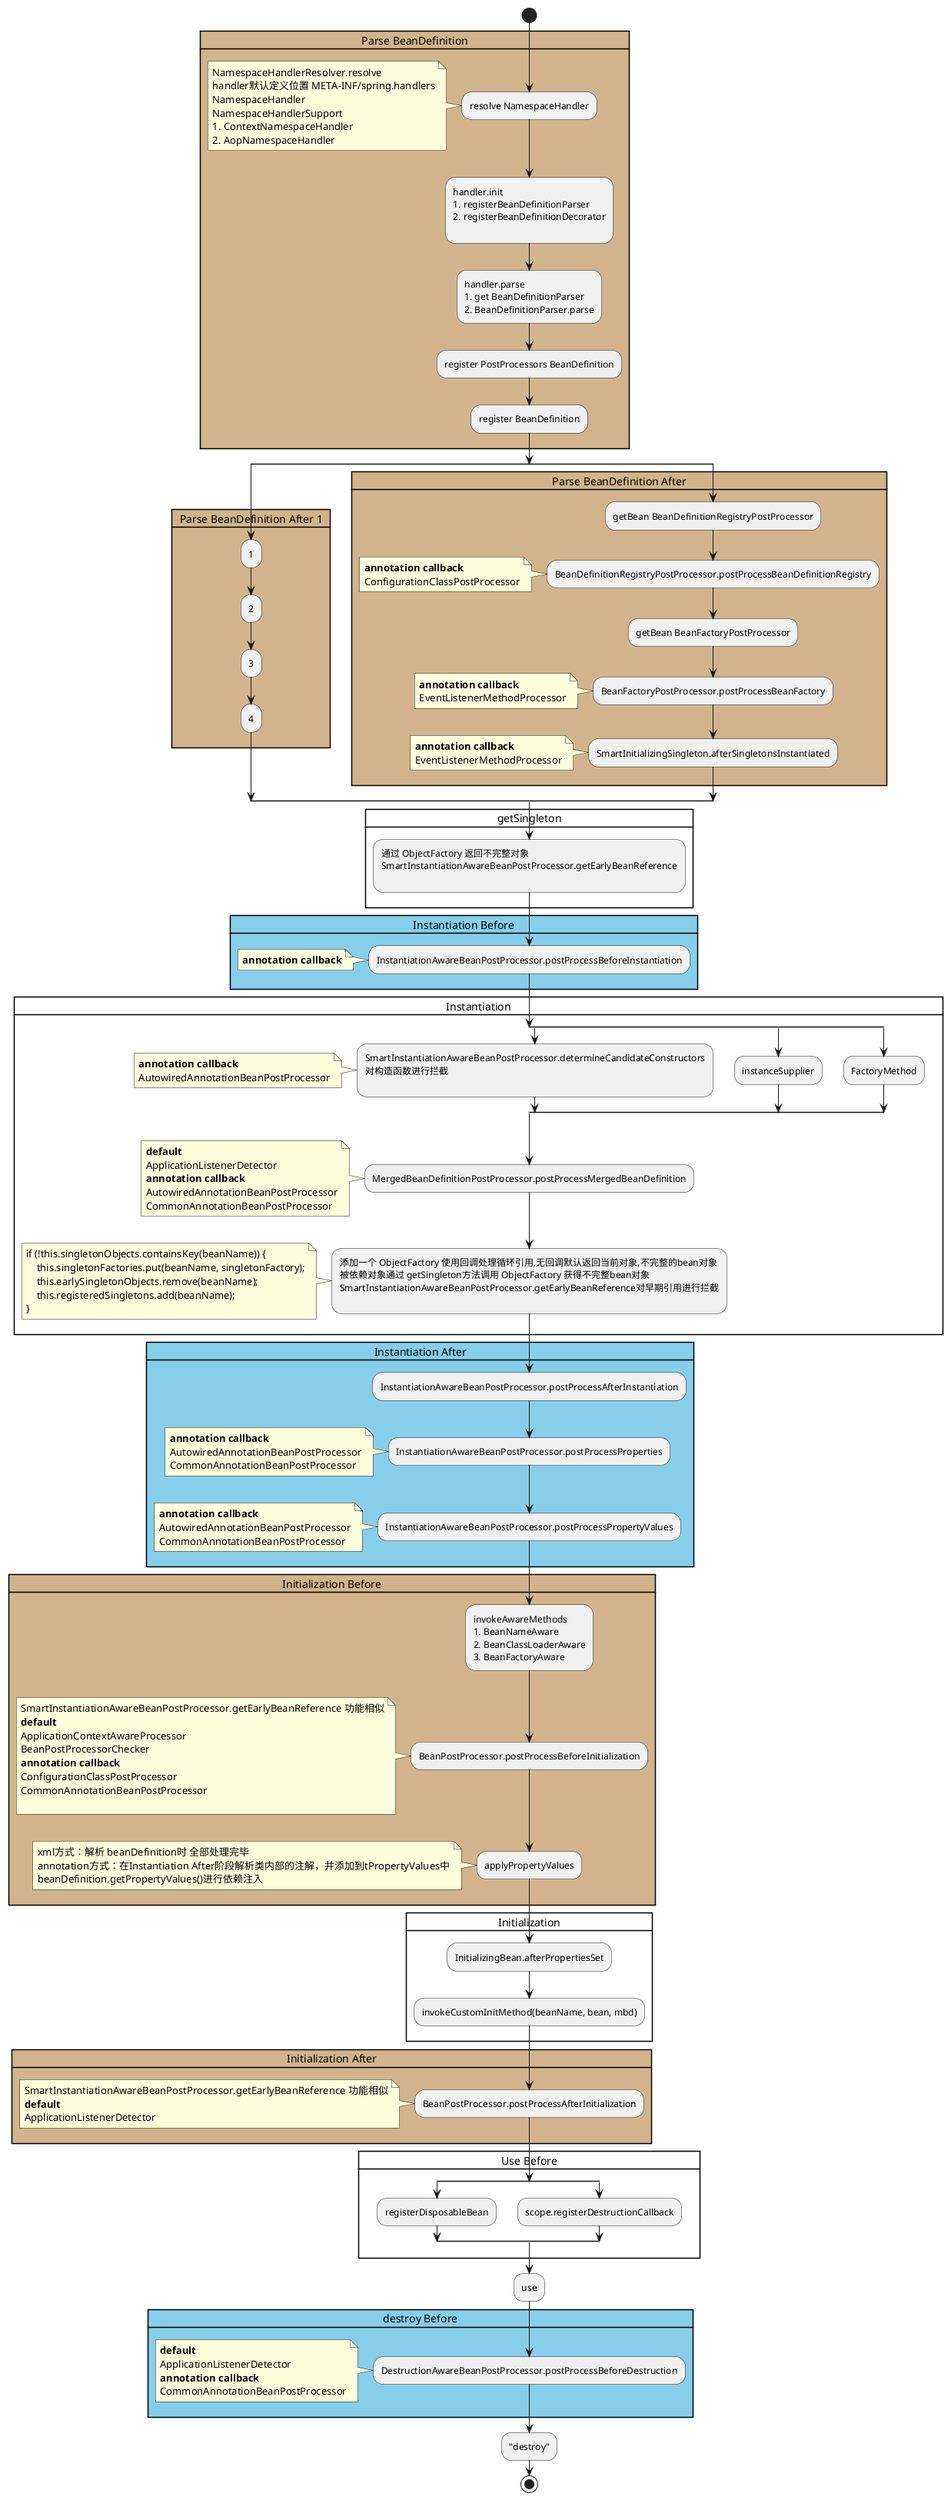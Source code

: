 @startuml
'https://plantuml.com/activity-diagram-beta

start
card "Parse BeanDefinition" #tan{
    :resolve NamespaceHandler;
    note
    NamespaceHandlerResolver.resolve
    handler默认定义位置 META-INF/spring.handlers
    NamespaceHandler
    NamespaceHandlerSupport
    #ContextNamespaceHandler
    #AopNamespaceHandler
    end note
    :handler.init
    #registerBeanDefinitionParser
    #registerBeanDefinitionDecorator
    ;
    :handler.parse
    #get BeanDefinitionParser
    #BeanDefinitionParser.parse;

    :register PostProcessors BeanDefinition;
    :register BeanDefinition;
}

split
card "Parse BeanDefinition After 1" #tan{
:1;
:2;
:3;
:4;
}
split again

card "Parse BeanDefinition After" #tan{
    :getBean BeanDefinitionRegistryPostProcessor;
    :BeanDefinitionRegistryPostProcessor.postProcessBeanDefinitionRegistry;
    note
    **annotation callback**
    ConfigurationClassPostProcessor
    end note
    :getBean BeanFactoryPostProcessor;
    :BeanFactoryPostProcessor.postProcessBeanFactory;
    note
    **annotation callback**
    EventListenerMethodProcessor
    end note

    :SmartInitializingSingleton.afterSingletonsInstantiated;
    note
    **annotation callback**
    EventListenerMethodProcessor
    end note
}
endsplit

card "getSingleton" {
    :通过 ObjectFactory 返回不完整对象
    SmartInstantiationAwareBeanPostProcessor.getEarlyBeanReference
    ;
}

card "Instantiation Before" #skyblue    {
    :InstantiationAwareBeanPostProcessor.postProcessBeforeInstantiation;
    note
    **annotation callback**
    end note

}

card "Instantiation"{
split
    :SmartInstantiationAwareBeanPostProcessor.determineCandidateConstructors
    对构造函数进行拦截
    ;
    note
    **annotation callback**
    AutowiredAnnotationBeanPostProcessor
    end note
split again
    :instanceSupplier;
split again
    :FactoryMethod;

endsplit
    :MergedBeanDefinitionPostProcessor.postProcessMergedBeanDefinition;
    note
    **default**
    ApplicationListenerDetector
    **annotation callback**
    AutowiredAnnotationBeanPostProcessor
    CommonAnnotationBeanPostProcessor
    end note
    :添加一个 ObjectFactory 使用回调处理循环引用,无回调默认返回当前对象,不完整的bean对象
    被依赖对象通过 getSingleton方法调用 ObjectFactory 获得不完整bean对象
    SmartInstantiationAwareBeanPostProcessor.getEarlyBeanReference对早期引用进行拦截
    ;
    note
    if (!this.singletonObjects.containsKey(beanName)) {
        this.singletonFactories.put(beanName, singletonFactory);
        this.earlySingletonObjects.remove(beanName);
        this.registeredSingletons.add(beanName);
    }
    end note
}

card "Instantiation After" #skyblue {
    :InstantiationAwareBeanPostProcessor.postProcessAfterInstantiation;
    :InstantiationAwareBeanPostProcessor.postProcessProperties;
    note
    **annotation callback**
    AutowiredAnnotationBeanPostProcessor
    CommonAnnotationBeanPostProcessor
    end note
    :InstantiationAwareBeanPostProcessor.postProcessPropertyValues;

    note
    **annotation callback**
    AutowiredAnnotationBeanPostProcessor
    CommonAnnotationBeanPostProcessor
    end note
}


card "Initialization Before" #tan {
    :invokeAwareMethods
    #BeanNameAware
    #BeanClassLoaderAware
    #BeanFactoryAware;
    :BeanPostProcessor.postProcessBeforeInitialization;
    note
        SmartInstantiationAwareBeanPostProcessor.getEarlyBeanReference 功能相似
        **default**
        ApplicationContextAwareProcessor
        BeanPostProcessorChecker
        **annotation callback**
        ConfigurationClassPostProcessor
        CommonAnnotationBeanPostProcessor

    end note
    :applyPropertyValues;
    note
    xml方式：解析 beanDefinition时 全部处理完毕
    annotation方式：在Instantiation After阶段解析类内部的注解，并添加到tPropertyValues中
    beanDefinition.getPropertyValues()进行依赖注入
    end note

}

card "Initialization" {
    :InitializingBean.afterPropertiesSet;
    :invokeCustomInitMethod(beanName, bean, mbd);

}

card "Initialization After" #tan {
    :BeanPostProcessor.postProcessAfterInitialization;
    note
        SmartInstantiationAwareBeanPostProcessor.getEarlyBeanReference 功能相似
        **default**
        ApplicationListenerDetector
    end note
}
card "Use Before"{
split
    :registerDisposableBean;
split again
    :scope.registerDestructionCallback;
endsplit

}
:use;

card "destroy Before" #skyblue {
    :DestructionAwareBeanPostProcessor.postProcessBeforeDestruction;
    note
    **default**
    ApplicationListenerDetector
    **annotation callback**
    CommonAnnotationBeanPostProcessor
    end note
}
:"destroy";
stop

@enduml
